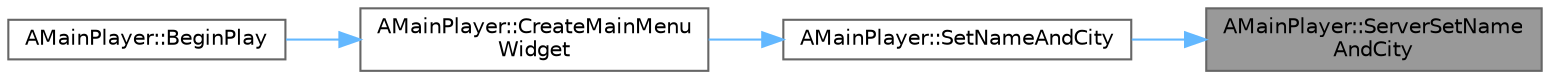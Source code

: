 digraph "AMainPlayer::ServerSetNameAndCity"
{
 // LATEX_PDF_SIZE
  bgcolor="transparent";
  edge [fontname=Helvetica,fontsize=10,labelfontname=Helvetica,labelfontsize=10];
  node [fontname=Helvetica,fontsize=10,shape=box,height=0.2,width=0.4];
  rankdir="RL";
  Node1 [id="Node000001",label="AMainPlayer::ServerSetName\lAndCity",height=0.2,width=0.4,color="gray40", fillcolor="grey60", style="filled", fontcolor="black",tooltip=" "];
  Node1 -> Node2 [id="edge1_Node000001_Node000002",dir="back",color="steelblue1",style="solid",tooltip=" "];
  Node2 [id="Node000002",label="AMainPlayer::SetNameAndCity",height=0.2,width=0.4,color="grey40", fillcolor="white", style="filled",URL="$class_a_main_player.html#a64f2de54b6a986e899e7b4d7c157f2b8",tooltip=" "];
  Node2 -> Node3 [id="edge2_Node000002_Node000003",dir="back",color="steelblue1",style="solid",tooltip=" "];
  Node3 [id="Node000003",label="AMainPlayer::CreateMainMenu\lWidget",height=0.2,width=0.4,color="grey40", fillcolor="white", style="filled",URL="$class_a_main_player.html#aefd570cc1232eb214f82b08f15915687",tooltip=" "];
  Node3 -> Node4 [id="edge3_Node000003_Node000004",dir="back",color="steelblue1",style="solid",tooltip=" "];
  Node4 [id="Node000004",label="AMainPlayer::BeginPlay",height=0.2,width=0.4,color="grey40", fillcolor="white", style="filled",URL="$class_a_main_player.html#aeb19d2fc8b049da2875a1a7fe2640be6",tooltip=" "];
}
